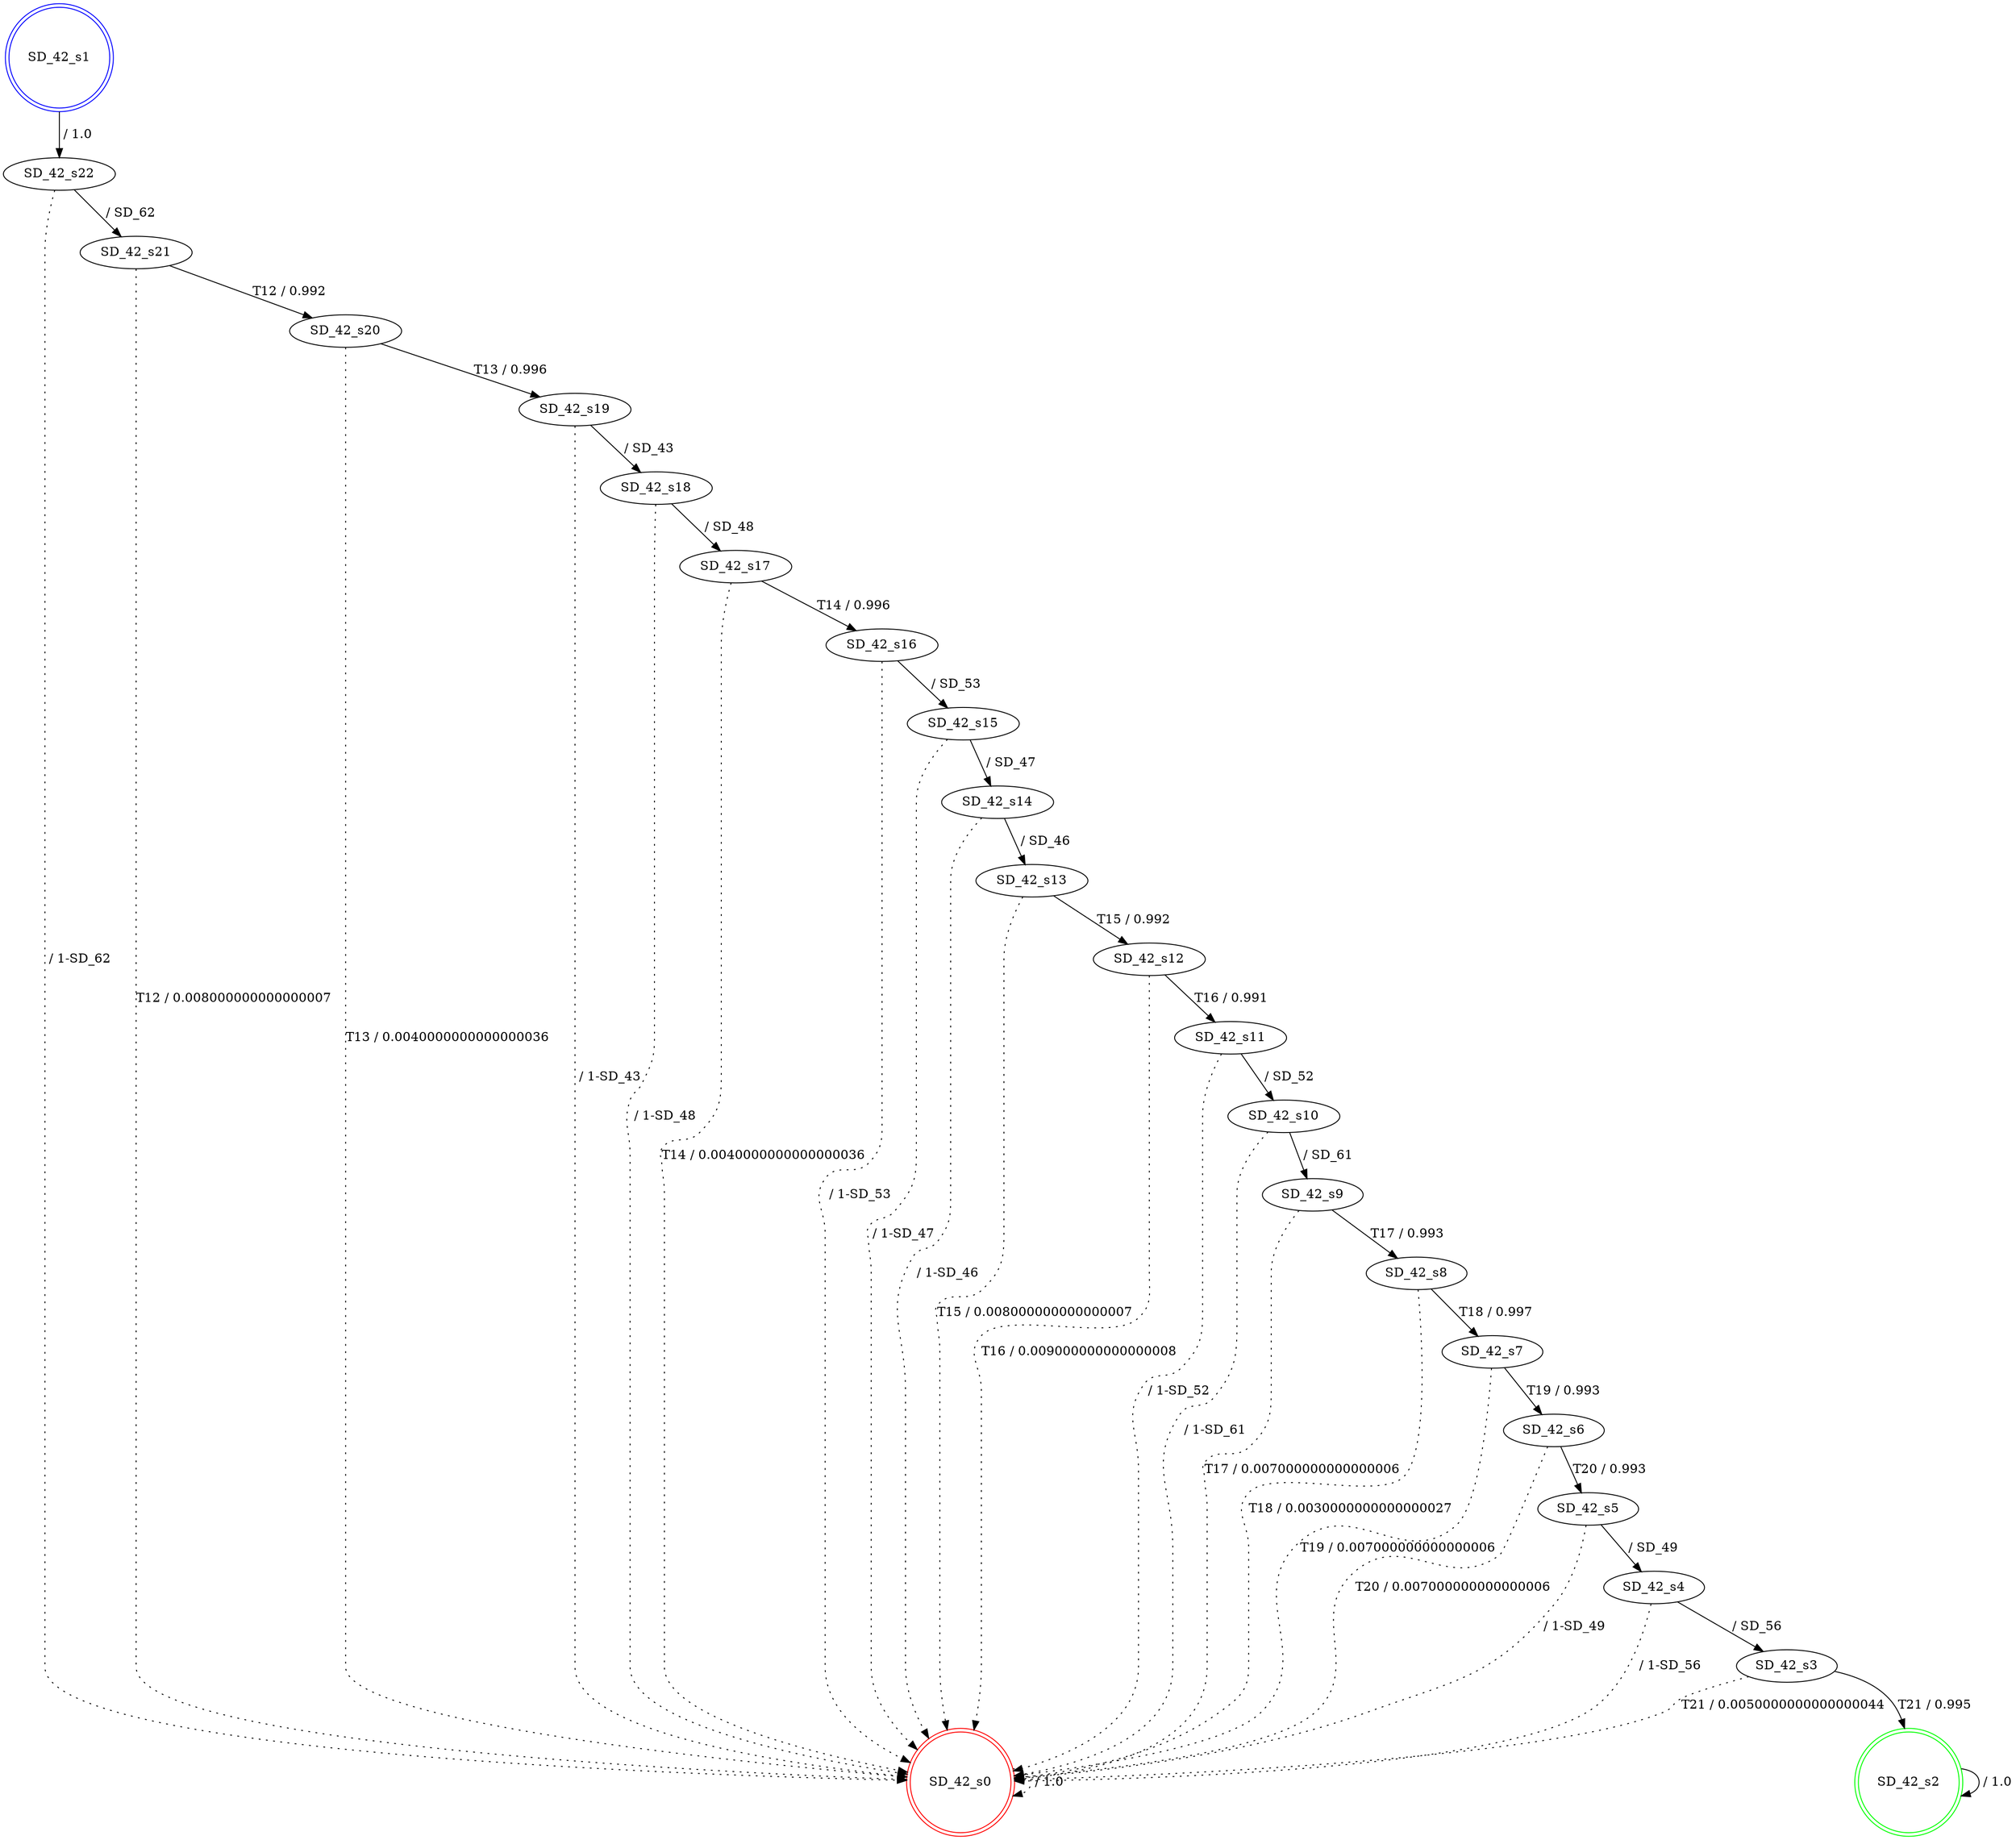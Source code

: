 digraph graphname {
SD_42_s0 [label="SD_42_s0",color=red,shape=doublecircle ];
SD_42_s1 [label="SD_42_s1",color=blue,shape=doublecircle ];
SD_42_s2 [label="SD_42_s2",color=green,shape=doublecircle ];
SD_42_s3 [label="SD_42_s3" ];
SD_42_s4 [label="SD_42_s4" ];
SD_42_s5 [label="SD_42_s5" ];
SD_42_s6 [label="SD_42_s6" ];
SD_42_s7 [label="SD_42_s7" ];
SD_42_s8 [label="SD_42_s8" ];
SD_42_s9 [label="SD_42_s9" ];
SD_42_s10 [label="SD_42_s10" ];
SD_42_s11 [label="SD_42_s11" ];
SD_42_s12 [label="SD_42_s12" ];
SD_42_s13 [label="SD_42_s13" ];
SD_42_s14 [label="SD_42_s14" ];
SD_42_s15 [label="SD_42_s15" ];
SD_42_s16 [label="SD_42_s16" ];
SD_42_s17 [label="SD_42_s17" ];
SD_42_s18 [label="SD_42_s18" ];
SD_42_s19 [label="SD_42_s19" ];
SD_42_s20 [label="SD_42_s20" ];
SD_42_s21 [label="SD_42_s21" ];
SD_42_s22 [label="SD_42_s22" ];
SD_42_s0 -> SD_42_s0 [label=" / 1.0", style=dotted];
SD_42_s1 -> SD_42_s22 [label=" / 1.0"];
SD_42_s2 -> SD_42_s2 [label=" / 1.0"];
SD_42_s3 -> SD_42_s2 [label="T21 / 0.995"];
SD_42_s3 -> SD_42_s0 [label="T21 / 0.0050000000000000044", style=dotted];
SD_42_s4 -> SD_42_s3 [label=" / SD_56"];
SD_42_s4 -> SD_42_s0 [label=" / 1-SD_56", style=dotted];
SD_42_s5 -> SD_42_s4 [label=" / SD_49"];
SD_42_s5 -> SD_42_s0 [label=" / 1-SD_49", style=dotted];
SD_42_s6 -> SD_42_s5 [label="T20 / 0.993"];
SD_42_s6 -> SD_42_s0 [label="T20 / 0.007000000000000006", style=dotted];
SD_42_s7 -> SD_42_s6 [label="T19 / 0.993"];
SD_42_s7 -> SD_42_s0 [label="T19 / 0.007000000000000006", style=dotted];
SD_42_s8 -> SD_42_s7 [label="T18 / 0.997"];
SD_42_s8 -> SD_42_s0 [label="T18 / 0.0030000000000000027", style=dotted];
SD_42_s9 -> SD_42_s8 [label="T17 / 0.993"];
SD_42_s9 -> SD_42_s0 [label="T17 / 0.007000000000000006", style=dotted];
SD_42_s10 -> SD_42_s9 [label=" / SD_61"];
SD_42_s10 -> SD_42_s0 [label=" / 1-SD_61", style=dotted];
SD_42_s11 -> SD_42_s10 [label=" / SD_52"];
SD_42_s11 -> SD_42_s0 [label=" / 1-SD_52", style=dotted];
SD_42_s12 -> SD_42_s11 [label="T16 / 0.991"];
SD_42_s12 -> SD_42_s0 [label="T16 / 0.009000000000000008", style=dotted];
SD_42_s13 -> SD_42_s12 [label="T15 / 0.992"];
SD_42_s13 -> SD_42_s0 [label="T15 / 0.008000000000000007", style=dotted];
SD_42_s14 -> SD_42_s13 [label=" / SD_46"];
SD_42_s14 -> SD_42_s0 [label=" / 1-SD_46", style=dotted];
SD_42_s15 -> SD_42_s14 [label=" / SD_47"];
SD_42_s15 -> SD_42_s0 [label=" / 1-SD_47", style=dotted];
SD_42_s16 -> SD_42_s15 [label=" / SD_53"];
SD_42_s16 -> SD_42_s0 [label=" / 1-SD_53", style=dotted];
SD_42_s17 -> SD_42_s16 [label="T14 / 0.996"];
SD_42_s17 -> SD_42_s0 [label="T14 / 0.0040000000000000036", style=dotted];
SD_42_s18 -> SD_42_s17 [label=" / SD_48"];
SD_42_s18 -> SD_42_s0 [label=" / 1-SD_48", style=dotted];
SD_42_s19 -> SD_42_s18 [label=" / SD_43"];
SD_42_s19 -> SD_42_s0 [label=" / 1-SD_43", style=dotted];
SD_42_s20 -> SD_42_s19 [label="T13 / 0.996"];
SD_42_s20 -> SD_42_s0 [label="T13 / 0.0040000000000000036", style=dotted];
SD_42_s21 -> SD_42_s20 [label="T12 / 0.992"];
SD_42_s21 -> SD_42_s0 [label="T12 / 0.008000000000000007", style=dotted];
SD_42_s22 -> SD_42_s21 [label=" / SD_62"];
SD_42_s22 -> SD_42_s0 [label=" / 1-SD_62", style=dotted];
}